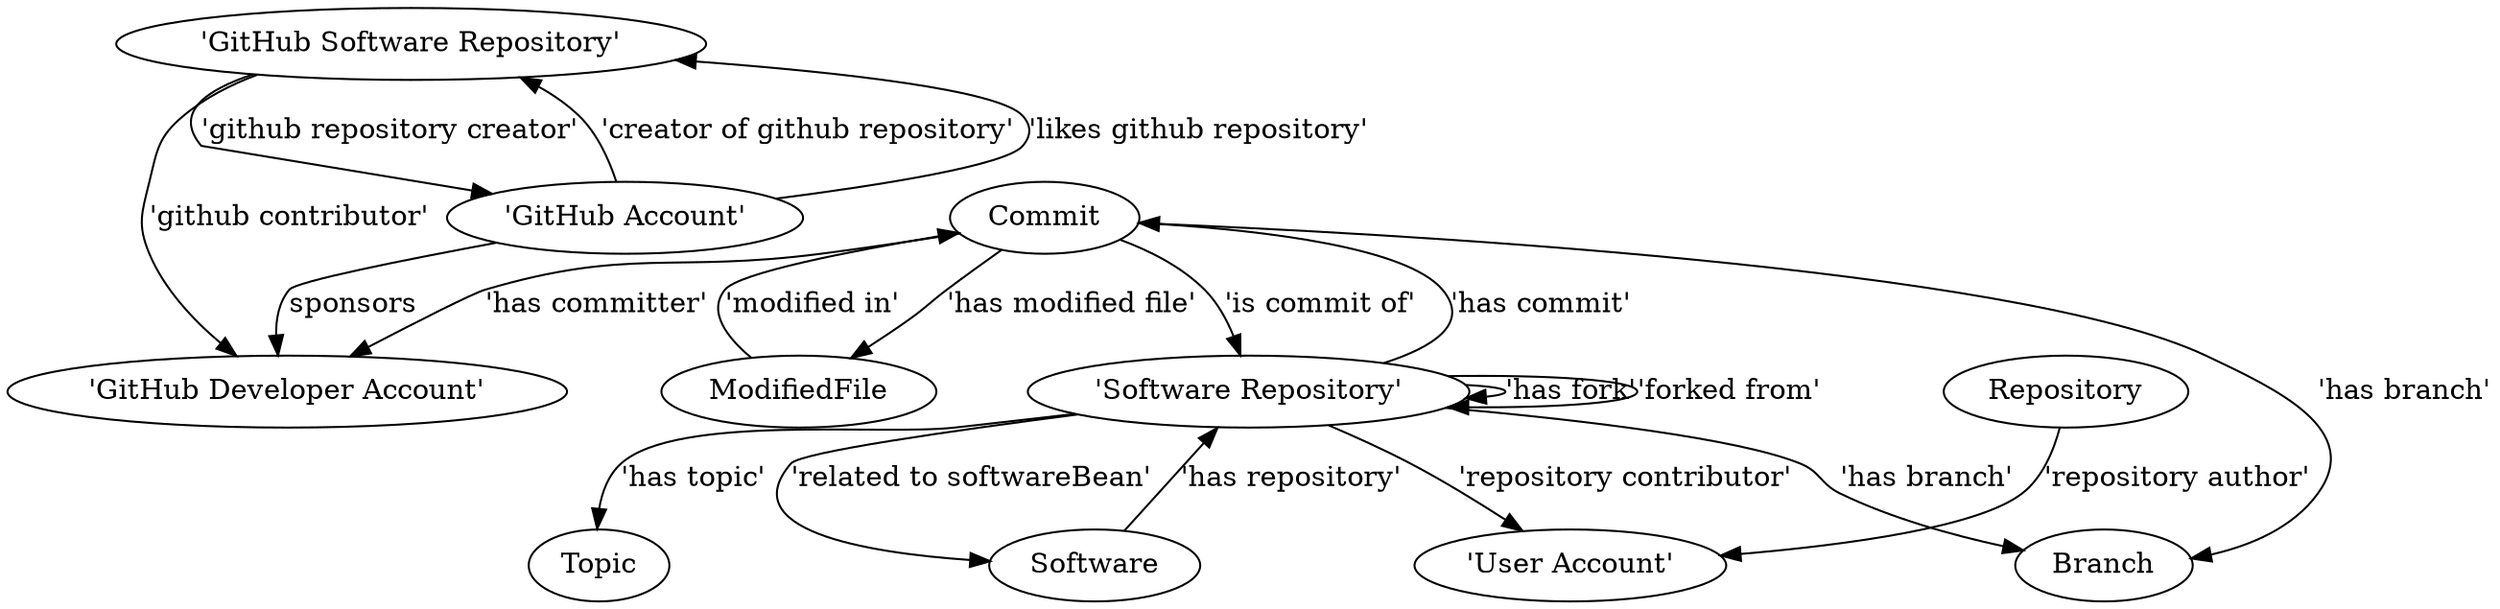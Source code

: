 digraph g {
	"'GitHub Software Repository'" -> "'GitHub Account'" [label="'github repository creator'"]
	"Repository" -> "'User Account'" [label="'repository author'"]
	"Commit" -> "ModifiedFile" [label="'has modified file'"]
	"ModifiedFile" -> "Commit" [label="'modified in'"]
	"Commit" -> "Branch" [label="'has branch'"]
	"Commit" -> "'GitHub Developer Account'" [label="'has committer'"]
	"'Software Repository'" -> "'User Account'" [label="'repository contributor'"]
	"Software" -> "'Software Repository'" [label="'has repository'"]
	"'Software Repository'" -> "Branch" [label="'has branch'"]
	"'Software Repository'" -> "Commit" [label="'has commit'"]
	"'GitHub Account'" -> "'GitHub Software Repository'" [label="'creator of github repository'"]
	"Commit" -> "'Software Repository'" [label="'is commit of'"]
	"'GitHub Account'" -> "'GitHub Developer Account'" [label="sponsors"]
	"'Software Repository'" -> "Software" [label="'related to softwareBean'"]
	"'GitHub Software Repository'" -> "'GitHub Developer Account'" [label="'github contributor'"]
	"'Software Repository'" -> "'Software Repository'" [label="'has fork'"]
	"'GitHub Account'" -> "'GitHub Software Repository'" [label="'likes github repository'"]
	"'Software Repository'" -> "Topic" [label="'has topic'"]
	"'Software Repository'" -> "'Software Repository'" [label="'forked from'"]
}
